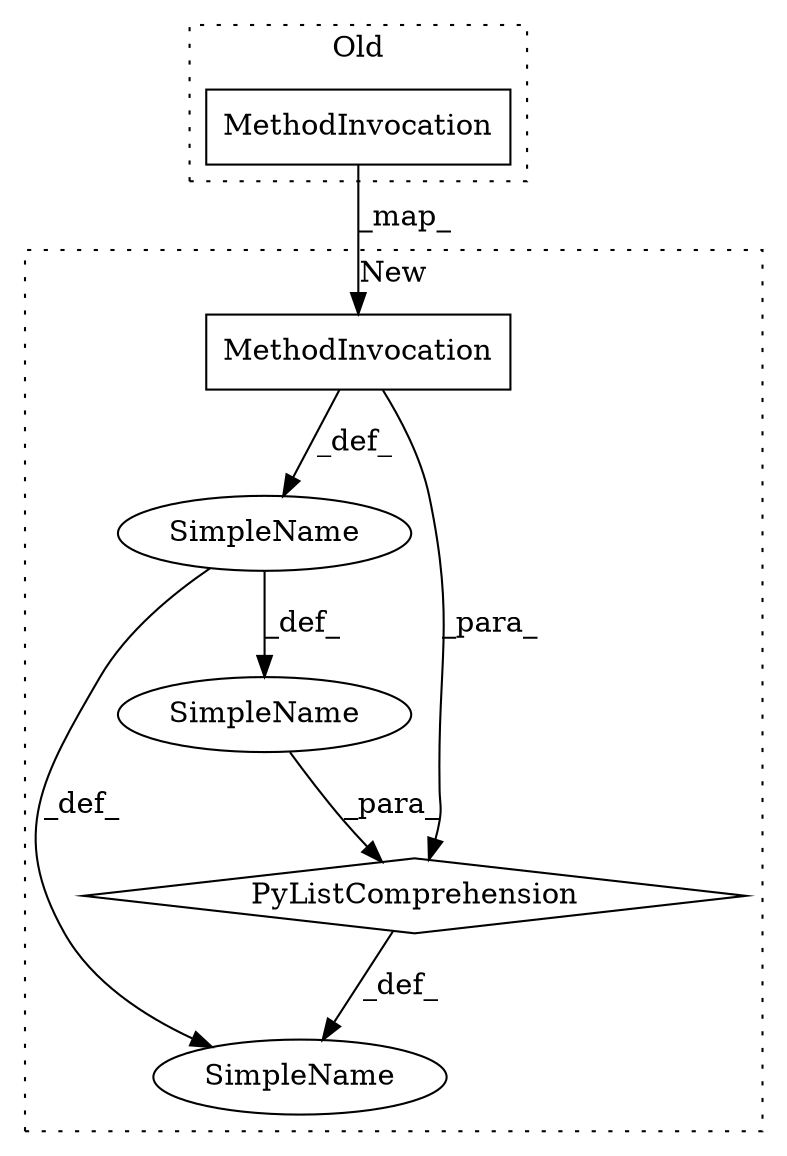 digraph G {
subgraph cluster0 {
1 [label="MethodInvocation" a="32" s="3954,3967" l="7,1" shape="box"];
label = "Old";
style="dotted";
}
subgraph cluster1 {
2 [label="MethodInvocation" a="32" s="3625,3638" l="7,1" shape="box"];
3 [label="SimpleName" a="42" s="" l="" shape="ellipse"];
4 [label="SimpleName" a="42" s="" l="" shape="ellipse"];
5 [label="SimpleName" a="42" s="" l="" shape="ellipse"];
6 [label="PyListComprehension" a="109" s="3545" l="111" shape="diamond"];
label = "New";
style="dotted";
}
1 -> 2 [label="_map_"];
2 -> 3 [label="_def_"];
2 -> 6 [label="_para_"];
3 -> 5 [label="_def_"];
3 -> 4 [label="_def_"];
4 -> 6 [label="_para_"];
6 -> 5 [label="_def_"];
}